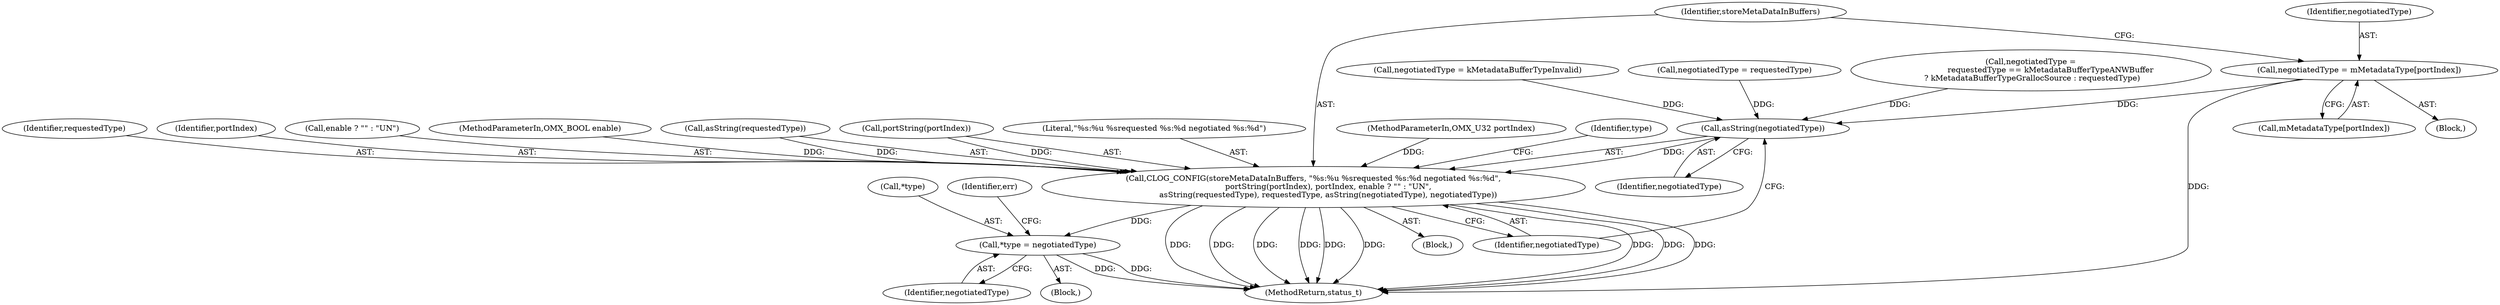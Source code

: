 digraph "0_Android_0f177948ae2640bfe4d70f8e4248e106406b3b0a_15@array" {
"1000290" [label="(Call,negotiatedType = mMetadataType[portIndex])"];
"1000322" [label="(Call,asString(negotiatedType))"];
"1000309" [label="(Call,CLOG_CONFIG(storeMetaDataInBuffers, \"%s:%u %srequested %s:%d negotiated %s:%d\",\n            portString(portIndex), portIndex, enable ? \"\" : \"UN\",\n            asString(requestedType), requestedType, asString(negotiatedType), negotiatedType))"];
"1000330" [label="(Call,*type = negotiatedType)"];
"1000337" [label="(MethodReturn,status_t)"];
"1000327" [label="(Identifier,type)"];
"1000336" [label="(Identifier,err)"];
"1000321" [label="(Identifier,requestedType)"];
"1000105" [label="(Block,)"];
"1000323" [label="(Identifier,negotiatedType)"];
"1000314" [label="(Identifier,portIndex)"];
"1000315" [label="(Call,enable ? \"\" : \"UN\")"];
"1000330" [label="(Call,*type = negotiatedType)"];
"1000235" [label="(Call,negotiatedType =\n                requestedType == kMetadataBufferTypeANWBuffer\n ? kMetadataBufferTypeGrallocSource : requestedType)"];
"1000103" [label="(MethodParameterIn,OMX_BOOL enable)"];
"1000319" [label="(Call,asString(requestedType))"];
"1000312" [label="(Call,portString(portIndex))"];
"1000301" [label="(Call,negotiatedType = kMetadataBufferTypeInvalid)"];
"1000254" [label="(Block,)"];
"1000311" [label="(Literal,\"%s:%u %srequested %s:%d negotiated %s:%d\")"];
"1000331" [label="(Call,*type)"];
"1000310" [label="(Identifier,storeMetaDataInBuffers)"];
"1000290" [label="(Call,negotiatedType = mMetadataType[portIndex])"];
"1000309" [label="(Call,CLOG_CONFIG(storeMetaDataInBuffers, \"%s:%u %srequested %s:%d negotiated %s:%d\",\n            portString(portIndex), portIndex, enable ? \"\" : \"UN\",\n            asString(requestedType), requestedType, asString(negotiatedType), negotiatedType))"];
"1000292" [label="(Call,mMetadataType[portIndex])"];
"1000324" [label="(Identifier,negotiatedType)"];
"1000102" [label="(MethodParameterIn,OMX_U32 portIndex)"];
"1000333" [label="(Identifier,negotiatedType)"];
"1000329" [label="(Block,)"];
"1000212" [label="(Call,negotiatedType = requestedType)"];
"1000322" [label="(Call,asString(negotiatedType))"];
"1000291" [label="(Identifier,negotiatedType)"];
"1000290" -> "1000254"  [label="AST: "];
"1000290" -> "1000292"  [label="CFG: "];
"1000291" -> "1000290"  [label="AST: "];
"1000292" -> "1000290"  [label="AST: "];
"1000310" -> "1000290"  [label="CFG: "];
"1000290" -> "1000337"  [label="DDG: "];
"1000290" -> "1000322"  [label="DDG: "];
"1000322" -> "1000309"  [label="AST: "];
"1000322" -> "1000323"  [label="CFG: "];
"1000323" -> "1000322"  [label="AST: "];
"1000324" -> "1000322"  [label="CFG: "];
"1000322" -> "1000309"  [label="DDG: "];
"1000235" -> "1000322"  [label="DDG: "];
"1000301" -> "1000322"  [label="DDG: "];
"1000212" -> "1000322"  [label="DDG: "];
"1000309" -> "1000105"  [label="AST: "];
"1000309" -> "1000324"  [label="CFG: "];
"1000310" -> "1000309"  [label="AST: "];
"1000311" -> "1000309"  [label="AST: "];
"1000312" -> "1000309"  [label="AST: "];
"1000314" -> "1000309"  [label="AST: "];
"1000315" -> "1000309"  [label="AST: "];
"1000319" -> "1000309"  [label="AST: "];
"1000321" -> "1000309"  [label="AST: "];
"1000324" -> "1000309"  [label="AST: "];
"1000327" -> "1000309"  [label="CFG: "];
"1000309" -> "1000337"  [label="DDG: "];
"1000309" -> "1000337"  [label="DDG: "];
"1000309" -> "1000337"  [label="DDG: "];
"1000309" -> "1000337"  [label="DDG: "];
"1000309" -> "1000337"  [label="DDG: "];
"1000309" -> "1000337"  [label="DDG: "];
"1000309" -> "1000337"  [label="DDG: "];
"1000309" -> "1000337"  [label="DDG: "];
"1000309" -> "1000337"  [label="DDG: "];
"1000312" -> "1000309"  [label="DDG: "];
"1000102" -> "1000309"  [label="DDG: "];
"1000103" -> "1000309"  [label="DDG: "];
"1000319" -> "1000309"  [label="DDG: "];
"1000309" -> "1000330"  [label="DDG: "];
"1000330" -> "1000329"  [label="AST: "];
"1000330" -> "1000333"  [label="CFG: "];
"1000331" -> "1000330"  [label="AST: "];
"1000333" -> "1000330"  [label="AST: "];
"1000336" -> "1000330"  [label="CFG: "];
"1000330" -> "1000337"  [label="DDG: "];
"1000330" -> "1000337"  [label="DDG: "];
}
